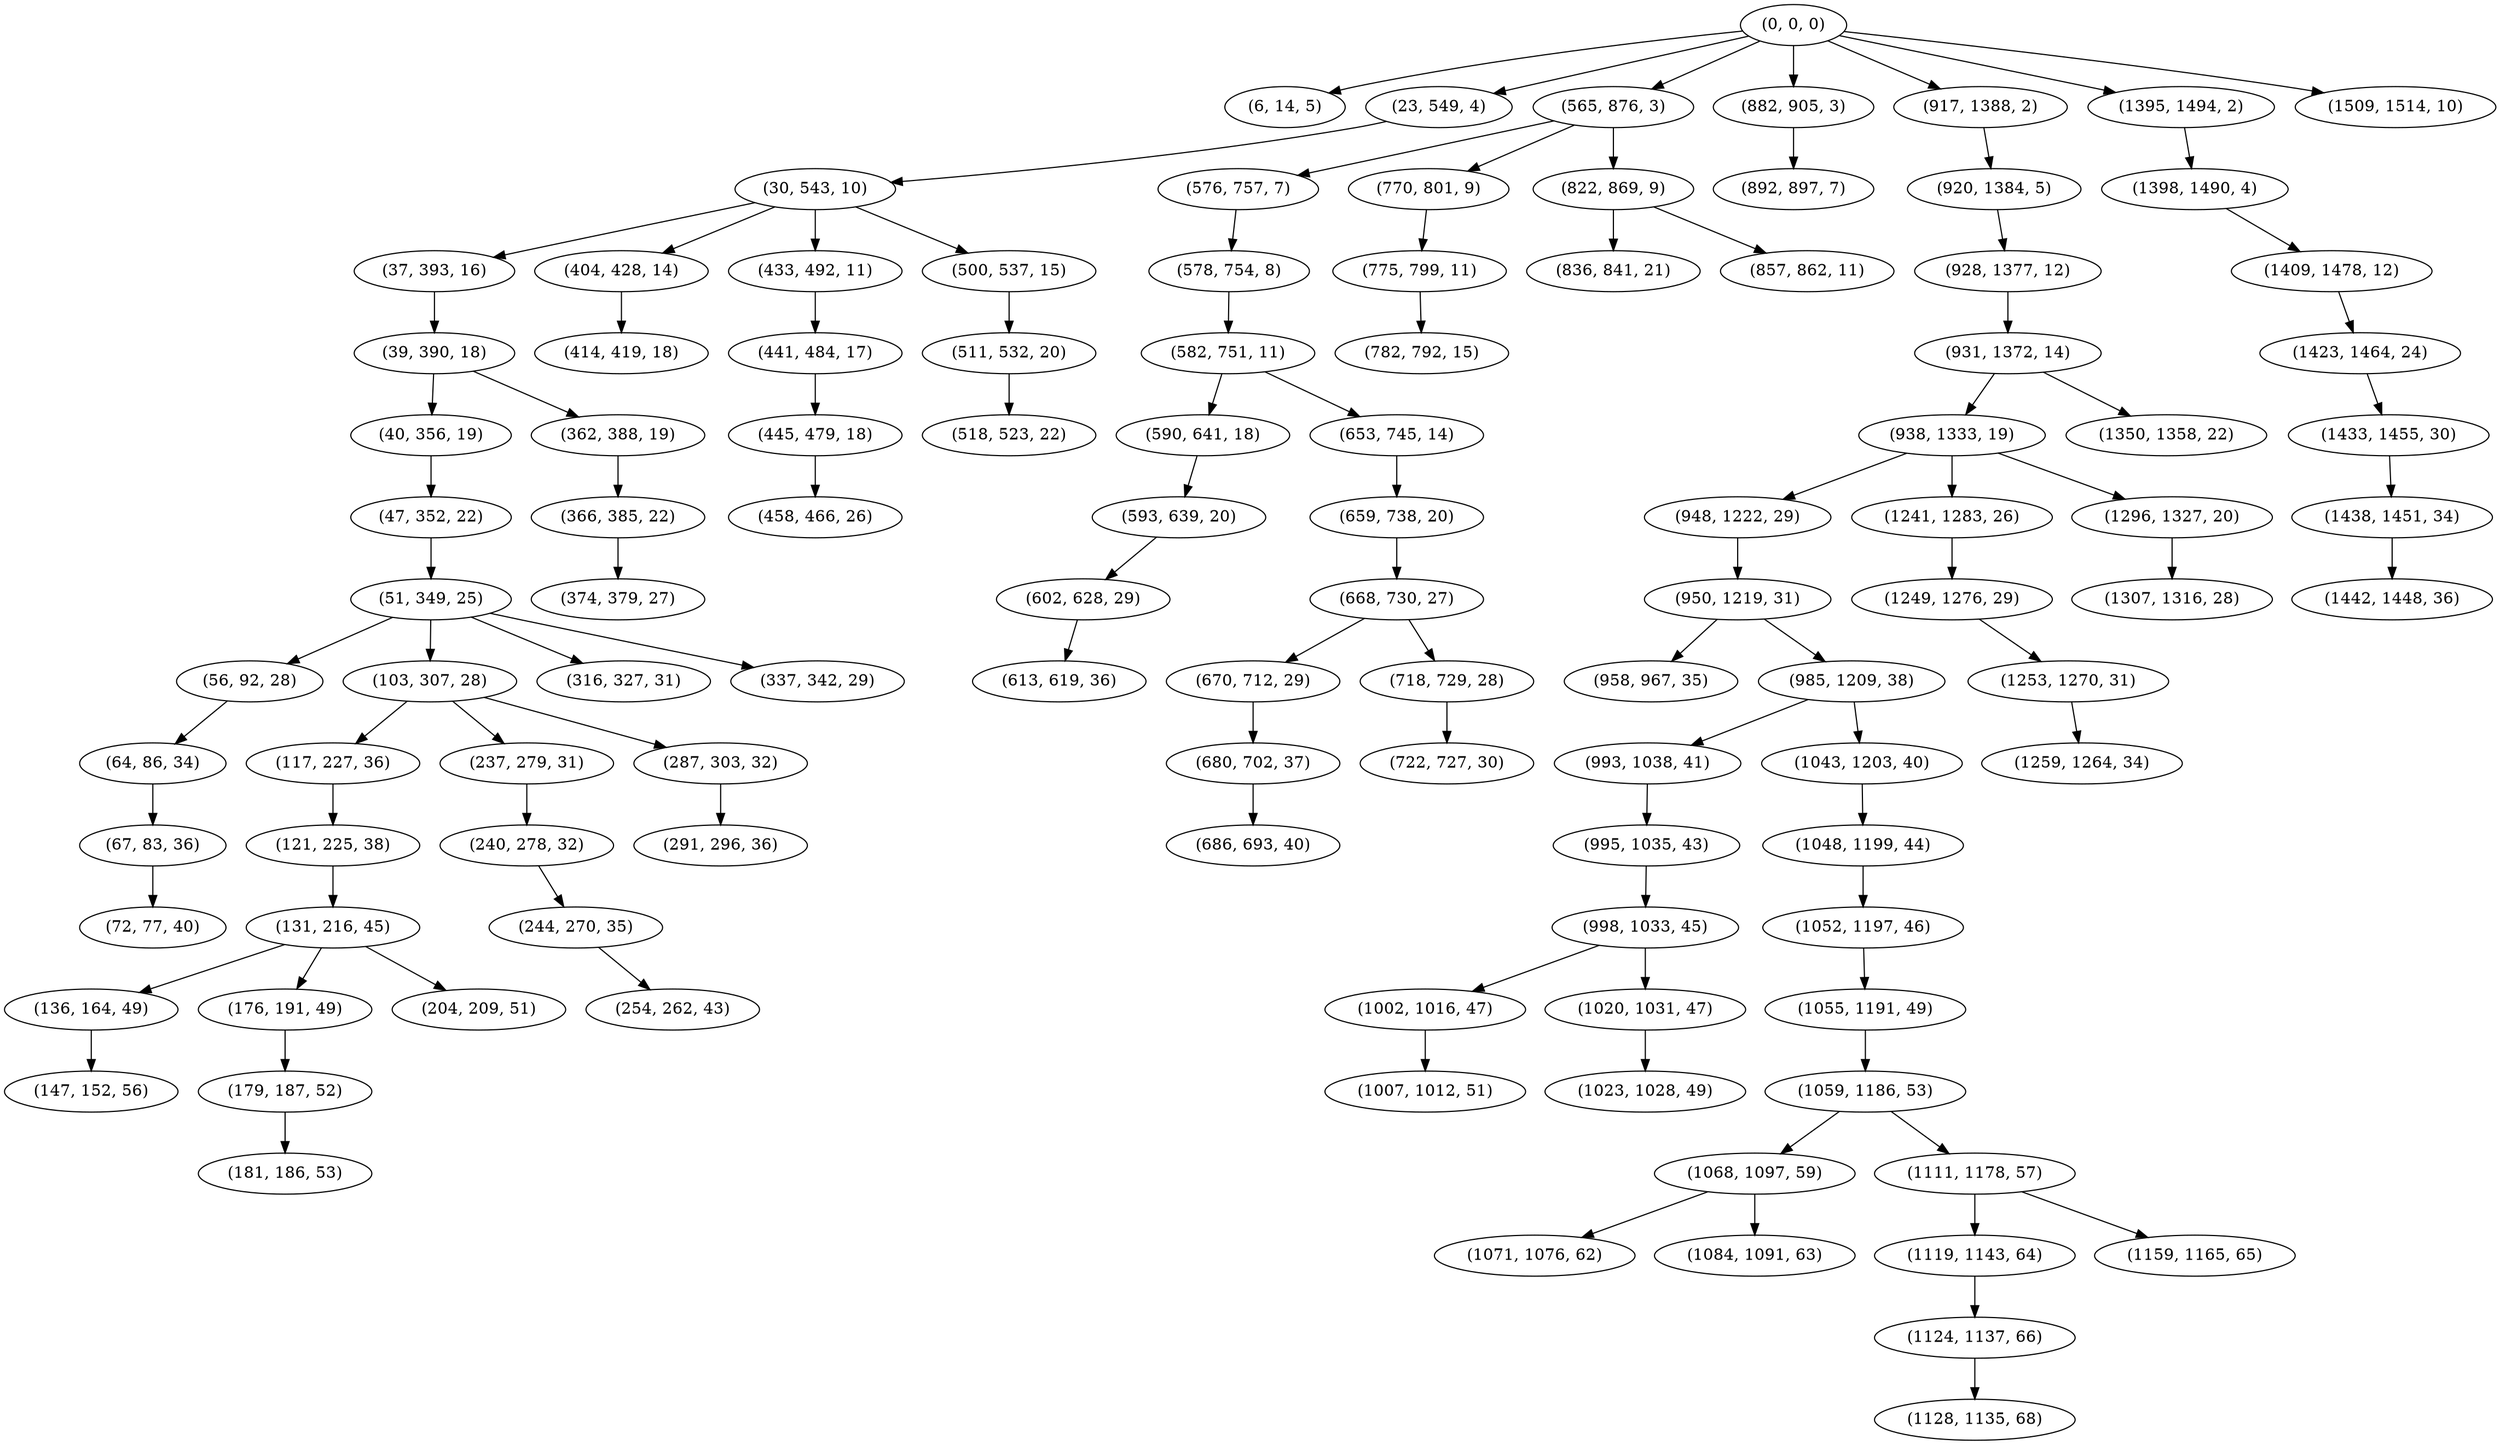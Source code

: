 digraph tree {
    "(0, 0, 0)";
    "(6, 14, 5)";
    "(23, 549, 4)";
    "(30, 543, 10)";
    "(37, 393, 16)";
    "(39, 390, 18)";
    "(40, 356, 19)";
    "(47, 352, 22)";
    "(51, 349, 25)";
    "(56, 92, 28)";
    "(64, 86, 34)";
    "(67, 83, 36)";
    "(72, 77, 40)";
    "(103, 307, 28)";
    "(117, 227, 36)";
    "(121, 225, 38)";
    "(131, 216, 45)";
    "(136, 164, 49)";
    "(147, 152, 56)";
    "(176, 191, 49)";
    "(179, 187, 52)";
    "(181, 186, 53)";
    "(204, 209, 51)";
    "(237, 279, 31)";
    "(240, 278, 32)";
    "(244, 270, 35)";
    "(254, 262, 43)";
    "(287, 303, 32)";
    "(291, 296, 36)";
    "(316, 327, 31)";
    "(337, 342, 29)";
    "(362, 388, 19)";
    "(366, 385, 22)";
    "(374, 379, 27)";
    "(404, 428, 14)";
    "(414, 419, 18)";
    "(433, 492, 11)";
    "(441, 484, 17)";
    "(445, 479, 18)";
    "(458, 466, 26)";
    "(500, 537, 15)";
    "(511, 532, 20)";
    "(518, 523, 22)";
    "(565, 876, 3)";
    "(576, 757, 7)";
    "(578, 754, 8)";
    "(582, 751, 11)";
    "(590, 641, 18)";
    "(593, 639, 20)";
    "(602, 628, 29)";
    "(613, 619, 36)";
    "(653, 745, 14)";
    "(659, 738, 20)";
    "(668, 730, 27)";
    "(670, 712, 29)";
    "(680, 702, 37)";
    "(686, 693, 40)";
    "(718, 729, 28)";
    "(722, 727, 30)";
    "(770, 801, 9)";
    "(775, 799, 11)";
    "(782, 792, 15)";
    "(822, 869, 9)";
    "(836, 841, 21)";
    "(857, 862, 11)";
    "(882, 905, 3)";
    "(892, 897, 7)";
    "(917, 1388, 2)";
    "(920, 1384, 5)";
    "(928, 1377, 12)";
    "(931, 1372, 14)";
    "(938, 1333, 19)";
    "(948, 1222, 29)";
    "(950, 1219, 31)";
    "(958, 967, 35)";
    "(985, 1209, 38)";
    "(993, 1038, 41)";
    "(995, 1035, 43)";
    "(998, 1033, 45)";
    "(1002, 1016, 47)";
    "(1007, 1012, 51)";
    "(1020, 1031, 47)";
    "(1023, 1028, 49)";
    "(1043, 1203, 40)";
    "(1048, 1199, 44)";
    "(1052, 1197, 46)";
    "(1055, 1191, 49)";
    "(1059, 1186, 53)";
    "(1068, 1097, 59)";
    "(1071, 1076, 62)";
    "(1084, 1091, 63)";
    "(1111, 1178, 57)";
    "(1119, 1143, 64)";
    "(1124, 1137, 66)";
    "(1128, 1135, 68)";
    "(1159, 1165, 65)";
    "(1241, 1283, 26)";
    "(1249, 1276, 29)";
    "(1253, 1270, 31)";
    "(1259, 1264, 34)";
    "(1296, 1327, 20)";
    "(1307, 1316, 28)";
    "(1350, 1358, 22)";
    "(1395, 1494, 2)";
    "(1398, 1490, 4)";
    "(1409, 1478, 12)";
    "(1423, 1464, 24)";
    "(1433, 1455, 30)";
    "(1438, 1451, 34)";
    "(1442, 1448, 36)";
    "(1509, 1514, 10)";
    "(0, 0, 0)" -> "(6, 14, 5)";
    "(0, 0, 0)" -> "(23, 549, 4)";
    "(0, 0, 0)" -> "(565, 876, 3)";
    "(0, 0, 0)" -> "(882, 905, 3)";
    "(0, 0, 0)" -> "(917, 1388, 2)";
    "(0, 0, 0)" -> "(1395, 1494, 2)";
    "(0, 0, 0)" -> "(1509, 1514, 10)";
    "(23, 549, 4)" -> "(30, 543, 10)";
    "(30, 543, 10)" -> "(37, 393, 16)";
    "(30, 543, 10)" -> "(404, 428, 14)";
    "(30, 543, 10)" -> "(433, 492, 11)";
    "(30, 543, 10)" -> "(500, 537, 15)";
    "(37, 393, 16)" -> "(39, 390, 18)";
    "(39, 390, 18)" -> "(40, 356, 19)";
    "(39, 390, 18)" -> "(362, 388, 19)";
    "(40, 356, 19)" -> "(47, 352, 22)";
    "(47, 352, 22)" -> "(51, 349, 25)";
    "(51, 349, 25)" -> "(56, 92, 28)";
    "(51, 349, 25)" -> "(103, 307, 28)";
    "(51, 349, 25)" -> "(316, 327, 31)";
    "(51, 349, 25)" -> "(337, 342, 29)";
    "(56, 92, 28)" -> "(64, 86, 34)";
    "(64, 86, 34)" -> "(67, 83, 36)";
    "(67, 83, 36)" -> "(72, 77, 40)";
    "(103, 307, 28)" -> "(117, 227, 36)";
    "(103, 307, 28)" -> "(237, 279, 31)";
    "(103, 307, 28)" -> "(287, 303, 32)";
    "(117, 227, 36)" -> "(121, 225, 38)";
    "(121, 225, 38)" -> "(131, 216, 45)";
    "(131, 216, 45)" -> "(136, 164, 49)";
    "(131, 216, 45)" -> "(176, 191, 49)";
    "(131, 216, 45)" -> "(204, 209, 51)";
    "(136, 164, 49)" -> "(147, 152, 56)";
    "(176, 191, 49)" -> "(179, 187, 52)";
    "(179, 187, 52)" -> "(181, 186, 53)";
    "(237, 279, 31)" -> "(240, 278, 32)";
    "(240, 278, 32)" -> "(244, 270, 35)";
    "(244, 270, 35)" -> "(254, 262, 43)";
    "(287, 303, 32)" -> "(291, 296, 36)";
    "(362, 388, 19)" -> "(366, 385, 22)";
    "(366, 385, 22)" -> "(374, 379, 27)";
    "(404, 428, 14)" -> "(414, 419, 18)";
    "(433, 492, 11)" -> "(441, 484, 17)";
    "(441, 484, 17)" -> "(445, 479, 18)";
    "(445, 479, 18)" -> "(458, 466, 26)";
    "(500, 537, 15)" -> "(511, 532, 20)";
    "(511, 532, 20)" -> "(518, 523, 22)";
    "(565, 876, 3)" -> "(576, 757, 7)";
    "(565, 876, 3)" -> "(770, 801, 9)";
    "(565, 876, 3)" -> "(822, 869, 9)";
    "(576, 757, 7)" -> "(578, 754, 8)";
    "(578, 754, 8)" -> "(582, 751, 11)";
    "(582, 751, 11)" -> "(590, 641, 18)";
    "(582, 751, 11)" -> "(653, 745, 14)";
    "(590, 641, 18)" -> "(593, 639, 20)";
    "(593, 639, 20)" -> "(602, 628, 29)";
    "(602, 628, 29)" -> "(613, 619, 36)";
    "(653, 745, 14)" -> "(659, 738, 20)";
    "(659, 738, 20)" -> "(668, 730, 27)";
    "(668, 730, 27)" -> "(670, 712, 29)";
    "(668, 730, 27)" -> "(718, 729, 28)";
    "(670, 712, 29)" -> "(680, 702, 37)";
    "(680, 702, 37)" -> "(686, 693, 40)";
    "(718, 729, 28)" -> "(722, 727, 30)";
    "(770, 801, 9)" -> "(775, 799, 11)";
    "(775, 799, 11)" -> "(782, 792, 15)";
    "(822, 869, 9)" -> "(836, 841, 21)";
    "(822, 869, 9)" -> "(857, 862, 11)";
    "(882, 905, 3)" -> "(892, 897, 7)";
    "(917, 1388, 2)" -> "(920, 1384, 5)";
    "(920, 1384, 5)" -> "(928, 1377, 12)";
    "(928, 1377, 12)" -> "(931, 1372, 14)";
    "(931, 1372, 14)" -> "(938, 1333, 19)";
    "(931, 1372, 14)" -> "(1350, 1358, 22)";
    "(938, 1333, 19)" -> "(948, 1222, 29)";
    "(938, 1333, 19)" -> "(1241, 1283, 26)";
    "(938, 1333, 19)" -> "(1296, 1327, 20)";
    "(948, 1222, 29)" -> "(950, 1219, 31)";
    "(950, 1219, 31)" -> "(958, 967, 35)";
    "(950, 1219, 31)" -> "(985, 1209, 38)";
    "(985, 1209, 38)" -> "(993, 1038, 41)";
    "(985, 1209, 38)" -> "(1043, 1203, 40)";
    "(993, 1038, 41)" -> "(995, 1035, 43)";
    "(995, 1035, 43)" -> "(998, 1033, 45)";
    "(998, 1033, 45)" -> "(1002, 1016, 47)";
    "(998, 1033, 45)" -> "(1020, 1031, 47)";
    "(1002, 1016, 47)" -> "(1007, 1012, 51)";
    "(1020, 1031, 47)" -> "(1023, 1028, 49)";
    "(1043, 1203, 40)" -> "(1048, 1199, 44)";
    "(1048, 1199, 44)" -> "(1052, 1197, 46)";
    "(1052, 1197, 46)" -> "(1055, 1191, 49)";
    "(1055, 1191, 49)" -> "(1059, 1186, 53)";
    "(1059, 1186, 53)" -> "(1068, 1097, 59)";
    "(1059, 1186, 53)" -> "(1111, 1178, 57)";
    "(1068, 1097, 59)" -> "(1071, 1076, 62)";
    "(1068, 1097, 59)" -> "(1084, 1091, 63)";
    "(1111, 1178, 57)" -> "(1119, 1143, 64)";
    "(1111, 1178, 57)" -> "(1159, 1165, 65)";
    "(1119, 1143, 64)" -> "(1124, 1137, 66)";
    "(1124, 1137, 66)" -> "(1128, 1135, 68)";
    "(1241, 1283, 26)" -> "(1249, 1276, 29)";
    "(1249, 1276, 29)" -> "(1253, 1270, 31)";
    "(1253, 1270, 31)" -> "(1259, 1264, 34)";
    "(1296, 1327, 20)" -> "(1307, 1316, 28)";
    "(1395, 1494, 2)" -> "(1398, 1490, 4)";
    "(1398, 1490, 4)" -> "(1409, 1478, 12)";
    "(1409, 1478, 12)" -> "(1423, 1464, 24)";
    "(1423, 1464, 24)" -> "(1433, 1455, 30)";
    "(1433, 1455, 30)" -> "(1438, 1451, 34)";
    "(1438, 1451, 34)" -> "(1442, 1448, 36)";
}
